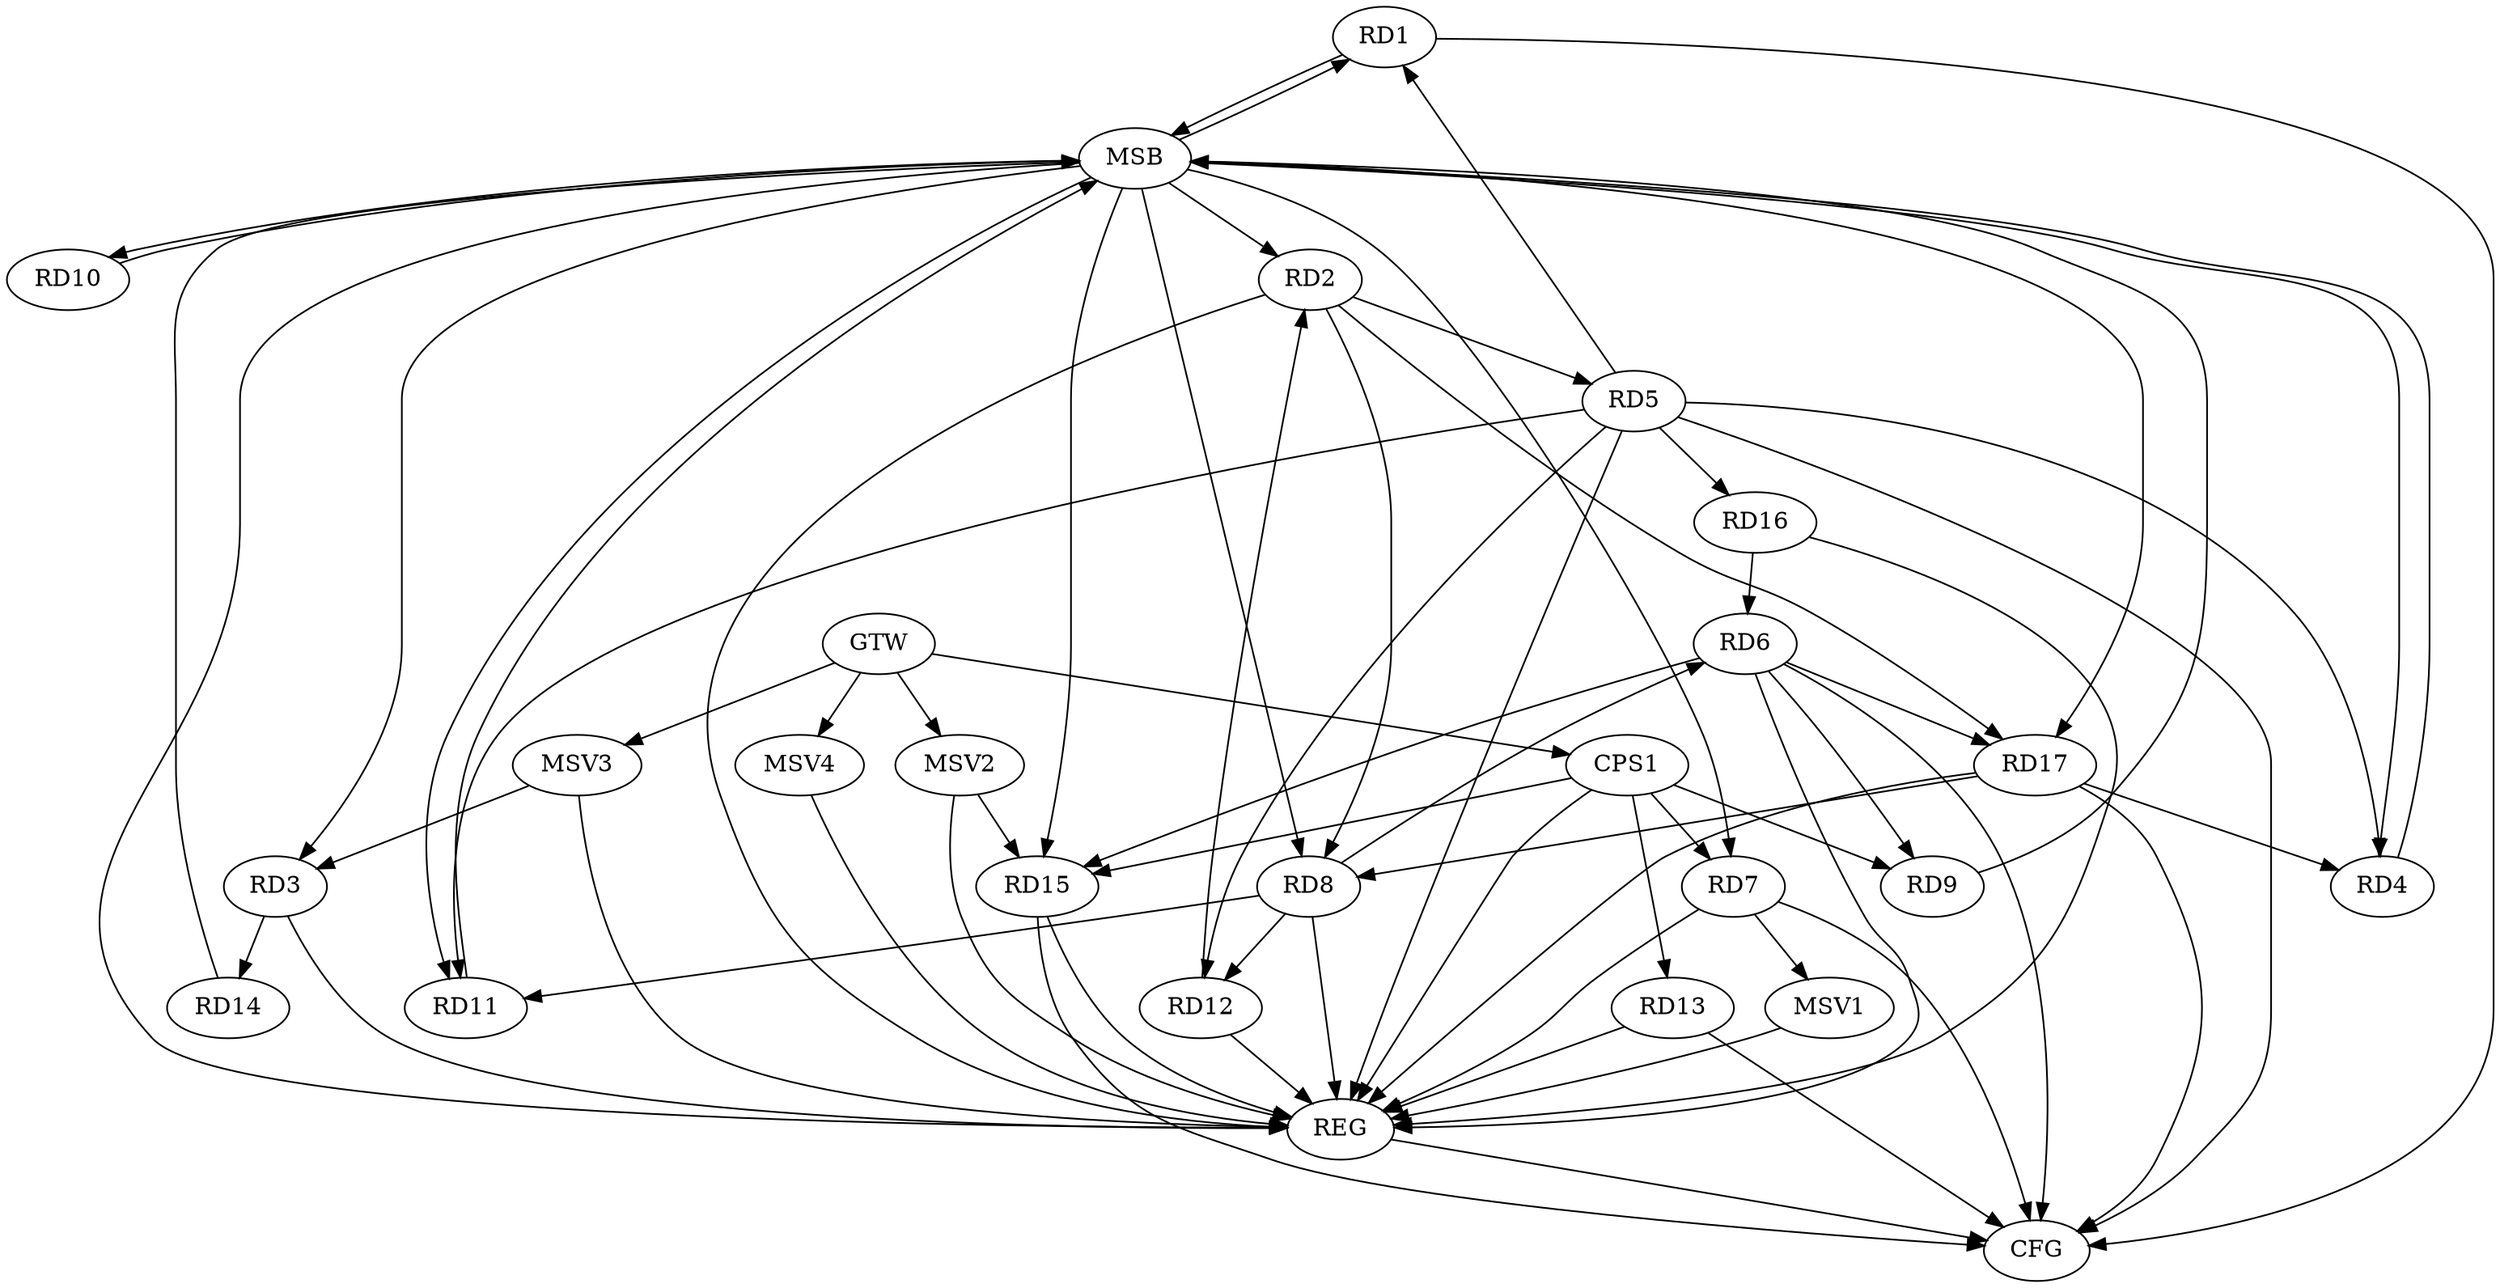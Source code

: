 strict digraph G {
  RD1 [ label="RD1" ];
  RD2 [ label="RD2" ];
  RD3 [ label="RD3" ];
  RD4 [ label="RD4" ];
  RD5 [ label="RD5" ];
  RD6 [ label="RD6" ];
  RD7 [ label="RD7" ];
  RD8 [ label="RD8" ];
  RD9 [ label="RD9" ];
  RD10 [ label="RD10" ];
  RD11 [ label="RD11" ];
  RD12 [ label="RD12" ];
  RD13 [ label="RD13" ];
  RD14 [ label="RD14" ];
  RD15 [ label="RD15" ];
  RD16 [ label="RD16" ];
  RD17 [ label="RD17" ];
  CPS1 [ label="CPS1" ];
  GTW [ label="GTW" ];
  REG [ label="REG" ];
  MSB [ label="MSB" ];
  CFG [ label="CFG" ];
  MSV1 [ label="MSV1" ];
  MSV2 [ label="MSV2" ];
  MSV3 [ label="MSV3" ];
  MSV4 [ label="MSV4" ];
  RD2 -> RD5;
  RD2 -> RD8;
  RD12 -> RD2;
  RD2 -> RD17;
  RD3 -> RD14;
  RD5 -> RD4;
  RD17 -> RD4;
  RD5 -> RD11;
  RD5 -> RD12;
  RD5 -> RD16;
  RD8 -> RD6;
  RD6 -> RD9;
  RD6 -> RD15;
  RD16 -> RD6;
  RD6 -> RD17;
  RD8 -> RD11;
  RD8 -> RD12;
  RD17 -> RD8;
  CPS1 -> RD7;
  CPS1 -> RD9;
  CPS1 -> RD13;
  CPS1 -> RD15;
  GTW -> CPS1;
  RD2 -> REG;
  RD3 -> REG;
  RD5 -> REG;
  RD6 -> REG;
  RD7 -> REG;
  RD8 -> REG;
  RD12 -> REG;
  RD13 -> REG;
  RD15 -> REG;
  RD16 -> REG;
  RD17 -> REG;
  CPS1 -> REG;
  RD1 -> MSB;
  MSB -> RD10;
  MSB -> REG;
  RD4 -> MSB;
  MSB -> RD8;
  MSB -> RD17;
  RD9 -> MSB;
  RD10 -> MSB;
  MSB -> RD4;
  MSB -> RD11;
  MSB -> RD15;
  RD11 -> MSB;
  MSB -> RD3;
  RD14 -> MSB;
  MSB -> RD1;
  MSB -> RD2;
  MSB -> RD7;
  RD1 -> CFG;
  RD13 -> CFG;
  RD17 -> CFG;
  RD15 -> CFG;
  RD7 -> CFG;
  RD5 -> CFG;
  RD6 -> CFG;
  REG -> CFG;
  RD5 -> RD1;
  RD7 -> MSV1;
  MSV1 -> REG;
  MSV2 -> RD15;
  GTW -> MSV2;
  MSV2 -> REG;
  MSV3 -> RD3;
  GTW -> MSV3;
  MSV3 -> REG;
  GTW -> MSV4;
  MSV4 -> REG;
}
